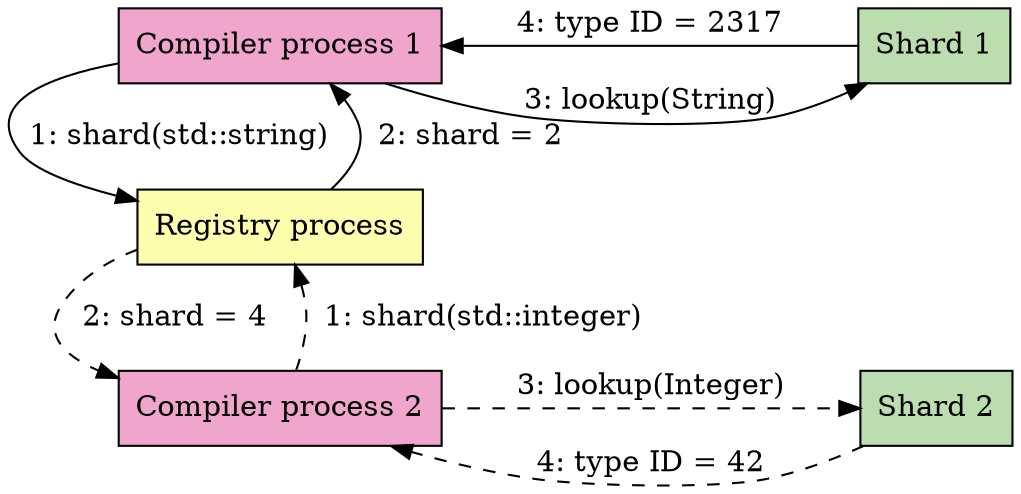 digraph Flow {
    node[shape=box]
    graph[nodesep=1]

    "Compiler process 1"[fillcolor="#EFA5CC" style=filled]
    "Compiler process 2"[fillcolor="#EFA5CC" style=filled]
    "Shard 1"[fillcolor="#BCDDAF" style=filled]
    "Shard 2"[fillcolor="#BCDDAF" style=filled]
    "Registry process"[fillcolor="#FDFFAF" style=filled]

    subgraph process_1 {
        {rank=same "Compiler process 1" "Shard 1"}

        "Compiler process 1" -> "Registry process"[label=" 1: shard(std::string)"]
        "Registry process" -> "Compiler process 1"[label="  2: shard = 2"]
        "Compiler process 1" -> "Shard 1"[label="\n3: lookup(String)"]
        "Shard 1" -> "Compiler process 1"[label="4: type ID = 2317"]
    }

    subgraph process_2 {
        {rank=same "Compiler process 2" "Shard 2"}

        "Compiler process 2" -> "Registry process"[label="  1: shard(std::integer)" style=dashed]
        "Registry process" -> "Compiler process 2"[label="  2: shard = 4" style=dashed]
        "Compiler process 2" -> "Shard 2"[label="3: lookup(Integer)" style=dashed]
        "Shard 2" -> "Compiler process 2"[label="\n4: type ID = 42" style=dashed]
    }
}
